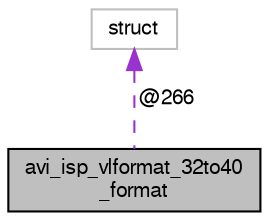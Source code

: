 digraph "avi_isp_vlformat_32to40_format"
{
  edge [fontname="FreeSans",fontsize="10",labelfontname="FreeSans",labelfontsize="10"];
  node [fontname="FreeSans",fontsize="10",shape=record];
  Node1 [label="avi_isp_vlformat_32to40\l_format",height=0.2,width=0.4,color="black", fillcolor="grey75", style="filled", fontcolor="black"];
  Node2 -> Node1 [dir="back",color="darkorchid3",fontsize="10",style="dashed",label=" @266" ,fontname="FreeSans"];
  Node2 [label="struct",height=0.2,width=0.4,color="grey75", fillcolor="white", style="filled"];
}
